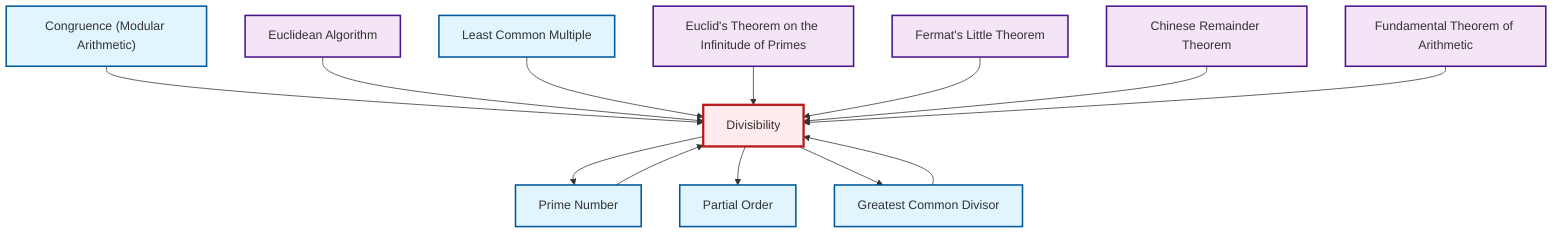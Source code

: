 graph TD
    classDef definition fill:#e1f5fe,stroke:#01579b,stroke-width:2px
    classDef theorem fill:#f3e5f5,stroke:#4a148c,stroke-width:2px
    classDef axiom fill:#fff3e0,stroke:#e65100,stroke-width:2px
    classDef example fill:#e8f5e9,stroke:#1b5e20,stroke-width:2px
    classDef current fill:#ffebee,stroke:#b71c1c,stroke-width:3px
    def-congruence["Congruence (Modular Arithmetic)"]:::definition
    thm-euclidean-algorithm["Euclidean Algorithm"]:::theorem
    def-divisibility["Divisibility"]:::definition
    def-lcm["Least Common Multiple"]:::definition
    def-prime["Prime Number"]:::definition
    thm-fundamental-arithmetic["Fundamental Theorem of Arithmetic"]:::theorem
    thm-euclid-infinitude-primes["Euclid's Theorem on the Infinitude of Primes"]:::theorem
    thm-chinese-remainder["Chinese Remainder Theorem"]:::theorem
    thm-fermat-little["Fermat's Little Theorem"]:::theorem
    def-gcd["Greatest Common Divisor"]:::definition
    def-partial-order["Partial Order"]:::definition
    def-congruence --> def-divisibility
    thm-euclidean-algorithm --> def-divisibility
    def-gcd --> def-divisibility
    def-prime --> def-divisibility
    def-lcm --> def-divisibility
    thm-euclid-infinitude-primes --> def-divisibility
    def-divisibility --> def-prime
    def-divisibility --> def-partial-order
    thm-fermat-little --> def-divisibility
    thm-chinese-remainder --> def-divisibility
    def-divisibility --> def-gcd
    thm-fundamental-arithmetic --> def-divisibility
    class def-divisibility current